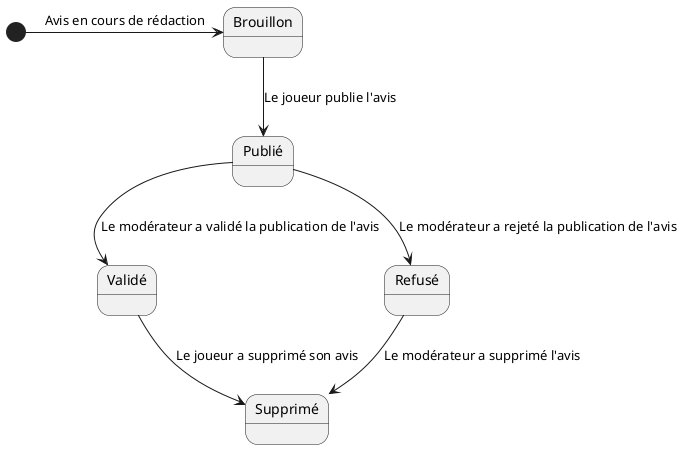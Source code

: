 @startuml

[*] -> Brouillon : Avis en cours de rédaction
Brouillon --> Publié : Le joueur publie l'avis
Publié --> Validé : Le modérateur a validé la publication de l'avis
Publié --> Refusé : Le modérateur a rejeté la publication de l'avis
Validé --> Supprimé : Le joueur a supprimé son avis
Refusé --> Supprimé : Le modérateur a supprimé l'avis

@enduml